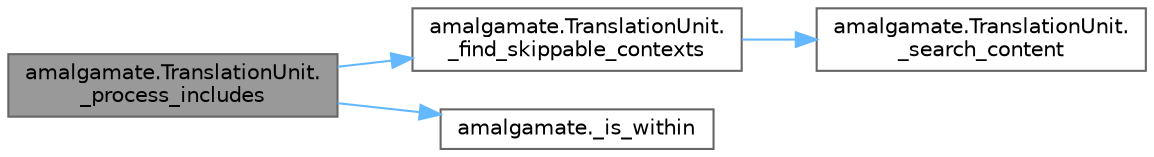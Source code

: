 digraph "amalgamate.TranslationUnit._process_includes"
{
 // LATEX_PDF_SIZE
  bgcolor="transparent";
  edge [fontname=Helvetica,fontsize=10,labelfontname=Helvetica,labelfontsize=10];
  node [fontname=Helvetica,fontsize=10,shape=box,height=0.2,width=0.4];
  rankdir="LR";
  Node1 [id="Node000001",label="amalgamate.TranslationUnit.\l_process_includes",height=0.2,width=0.4,color="gray40", fillcolor="grey60", style="filled", fontcolor="black",tooltip=" "];
  Node1 -> Node2 [id="edge1_Node000001_Node000002",color="steelblue1",style="solid",tooltip=" "];
  Node2 [id="Node000002",label="amalgamate.TranslationUnit.\l_find_skippable_contexts",height=0.2,width=0.4,color="grey40", fillcolor="white", style="filled",URL="$classamalgamate_1_1_translation_unit.html#aabab1d386bdfb6d1759fb957dbacd0c1",tooltip=" "];
  Node2 -> Node3 [id="edge2_Node000002_Node000003",color="steelblue1",style="solid",tooltip=" "];
  Node3 [id="Node000003",label="amalgamate.TranslationUnit.\l_search_content",height=0.2,width=0.4,color="grey40", fillcolor="white", style="filled",URL="$classamalgamate_1_1_translation_unit.html#ab869122cfe999e2cb0ac3b20cb3f2d3f",tooltip=" "];
  Node1 -> Node4 [id="edge3_Node000001_Node000004",color="steelblue1",style="solid",tooltip=" "];
  Node4 [id="Node000004",label="amalgamate._is_within",height=0.2,width=0.4,color="grey40", fillcolor="white", style="filled",URL="$namespaceamalgamate.html#ab19b70d1fdcd32f22ad3442723873bbe",tooltip=" "];
}
